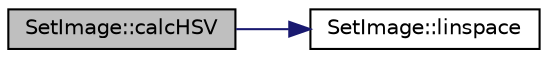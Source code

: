 digraph "SetImage::calcHSV"
{
 // LATEX_PDF_SIZE
  edge [fontname="Helvetica",fontsize="10",labelfontname="Helvetica",labelfontsize="10"];
  node [fontname="Helvetica",fontsize="10",shape=record];
  rankdir="LR";
  Node1 [label="SetImage::calcHSV",height=0.2,width=0.4,color="black", fillcolor="grey75", style="filled", fontcolor="black",tooltip=" "];
  Node1 -> Node2 [color="midnightblue",fontsize="10",style="solid",fontname="Helvetica"];
  Node2 [label="SetImage::linspace",height=0.2,width=0.4,color="black", fillcolor="white", style="filled",URL="$class_set_image.html#af8ae9e349763fc0dff9f85326d0b03da",tooltip=" "];
}
